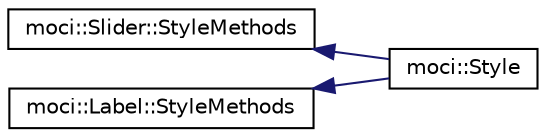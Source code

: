 digraph "Graphical Class Hierarchy"
{
 // INTERACTIVE_SVG=YES
  edge [fontname="Helvetica",fontsize="10",labelfontname="Helvetica",labelfontsize="10"];
  node [fontname="Helvetica",fontsize="10",shape=record];
  rankdir="LR";
  Node16 [label="moci::Slider::StyleMethods",height=0.2,width=0.4,color="black", fillcolor="white", style="filled",URL="$classmoci_1_1Slider_1_1StyleMethods.html"];
  Node16 -> Node1 [dir="back",color="midnightblue",fontsize="10",style="solid",fontname="Helvetica"];
  Node1 [label="moci::Style",height=0.2,width=0.4,color="black", fillcolor="white", style="filled",URL="$classmoci_1_1Style.html"];
  Node0 [label="moci::Label::StyleMethods",height=0.2,width=0.4,color="black", fillcolor="white", style="filled",URL="$classmoci_1_1Label_1_1StyleMethods.html"];
  Node0 -> Node1 [dir="back",color="midnightblue",fontsize="10",style="solid",fontname="Helvetica"];
}
